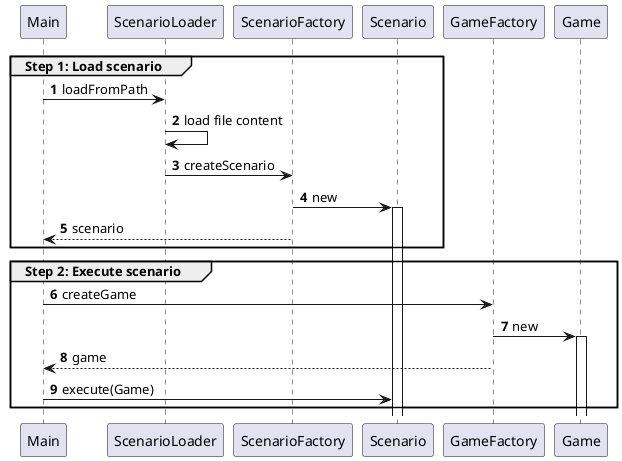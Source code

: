 @startuml
'https://plantuml.com/sequence-diagram

autonumber

participant "Main" as Player
participant ScenarioLoader
participant ScenarioFactory
participant Scenario
participant GameFactory
participant Game

group Step 1: Load scenario
Player -> ScenarioLoader : loadFromPath
ScenarioLoader -> ScenarioLoader : load file content

ScenarioLoader -> ScenarioFactory : createScenario

ScenarioFactory -> Scenario : new
activate Scenario
ScenarioFactory --> Player : scenario
end group


group Step 2: Execute scenario

Player -> GameFactory : createGame
GameFactory -> Game : new
activate Game

Player <-- GameFactory : game

Player -> Scenario : execute(Game)
end group

@enduml
